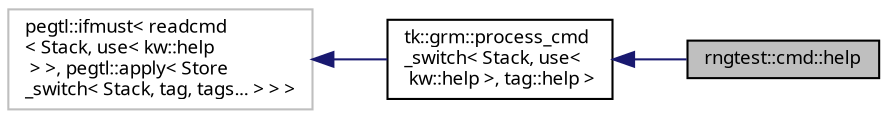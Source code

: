 digraph "rngtest::cmd::help"
{
 // INTERACTIVE_SVG=YES
  bgcolor="transparent";
  edge [fontname="sans-serif",fontsize="9",labelfontname="sans-serif",labelfontsize="9"];
  node [fontname="sans-serif",fontsize="9",shape=record];
  rankdir="LR";
  Node1 [label="rngtest::cmd::help",height=0.2,width=0.4,color="black", fillcolor="grey75", style="filled", fontcolor="black"];
  Node2 -> Node1 [dir="back",color="midnightblue",fontsize="9",style="solid",fontname="sans-serif"];
  Node2 [label="tk::grm::process_cmd\l_switch\< Stack, use\<\l kw::help \>, tag::help \>",height=0.2,width=0.4,color="black",URL="$structtk_1_1grm_1_1process__cmd__switch.html"];
  Node3 -> Node2 [dir="back",color="midnightblue",fontsize="9",style="solid",fontname="sans-serif"];
  Node3 [label="pegtl::ifmust\< readcmd\l\< Stack, use\< kw::help\l \> \>, pegtl::apply\< Store\l_switch\< Stack, tag, tags... \> \> \>",height=0.2,width=0.4,color="grey75"];
}
